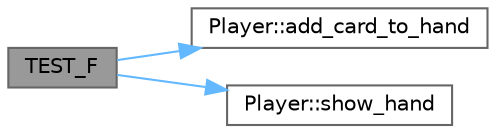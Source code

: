 digraph "TEST_F"
{
 // INTERACTIVE_SVG=YES
 // LATEX_PDF_SIZE
  bgcolor="transparent";
  edge [fontname=Helvetica,fontsize=10,labelfontname=Helvetica,labelfontsize=10];
  node [fontname=Helvetica,fontsize=10,shape=box,height=0.2,width=0.4];
  rankdir="LR";
  Node1 [id="Node000001",label="TEST_F",height=0.2,width=0.4,color="gray40", fillcolor="grey60", style="filled", fontcolor="black",tooltip=" "];
  Node1 -> Node2 [id="edge1_Node000001_Node000002",color="steelblue1",style="solid",tooltip=" "];
  Node2 [id="Node000002",label="Player::add_card_to_hand",height=0.2,width=0.4,color="grey40", fillcolor="white", style="filled",URL="$class_player.html#af3998816522aac68efd31d625c367074",tooltip="Adds a card to the player's hand."];
  Node1 -> Node3 [id="edge2_Node000001_Node000003",color="steelblue1",style="solid",tooltip=" "];
  Node3 [id="Node000003",label="Player::show_hand",height=0.2,width=0.4,color="grey40", fillcolor="white", style="filled",URL="$class_player.html#a888eabd56fb4f223ebcb78ae11aa5521",tooltip="Displays the player's current hand."];
}
